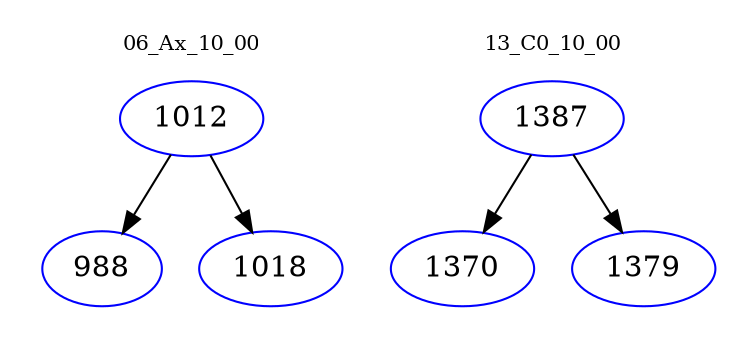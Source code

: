 digraph{
subgraph cluster_0 {
color = white
label = "06_Ax_10_00";
fontsize=10;
T0_1012 [label="1012", color="blue"]
T0_1012 -> T0_988 [color="black"]
T0_988 [label="988", color="blue"]
T0_1012 -> T0_1018 [color="black"]
T0_1018 [label="1018", color="blue"]
}
subgraph cluster_1 {
color = white
label = "13_C0_10_00";
fontsize=10;
T1_1387 [label="1387", color="blue"]
T1_1387 -> T1_1370 [color="black"]
T1_1370 [label="1370", color="blue"]
T1_1387 -> T1_1379 [color="black"]
T1_1379 [label="1379", color="blue"]
}
}
